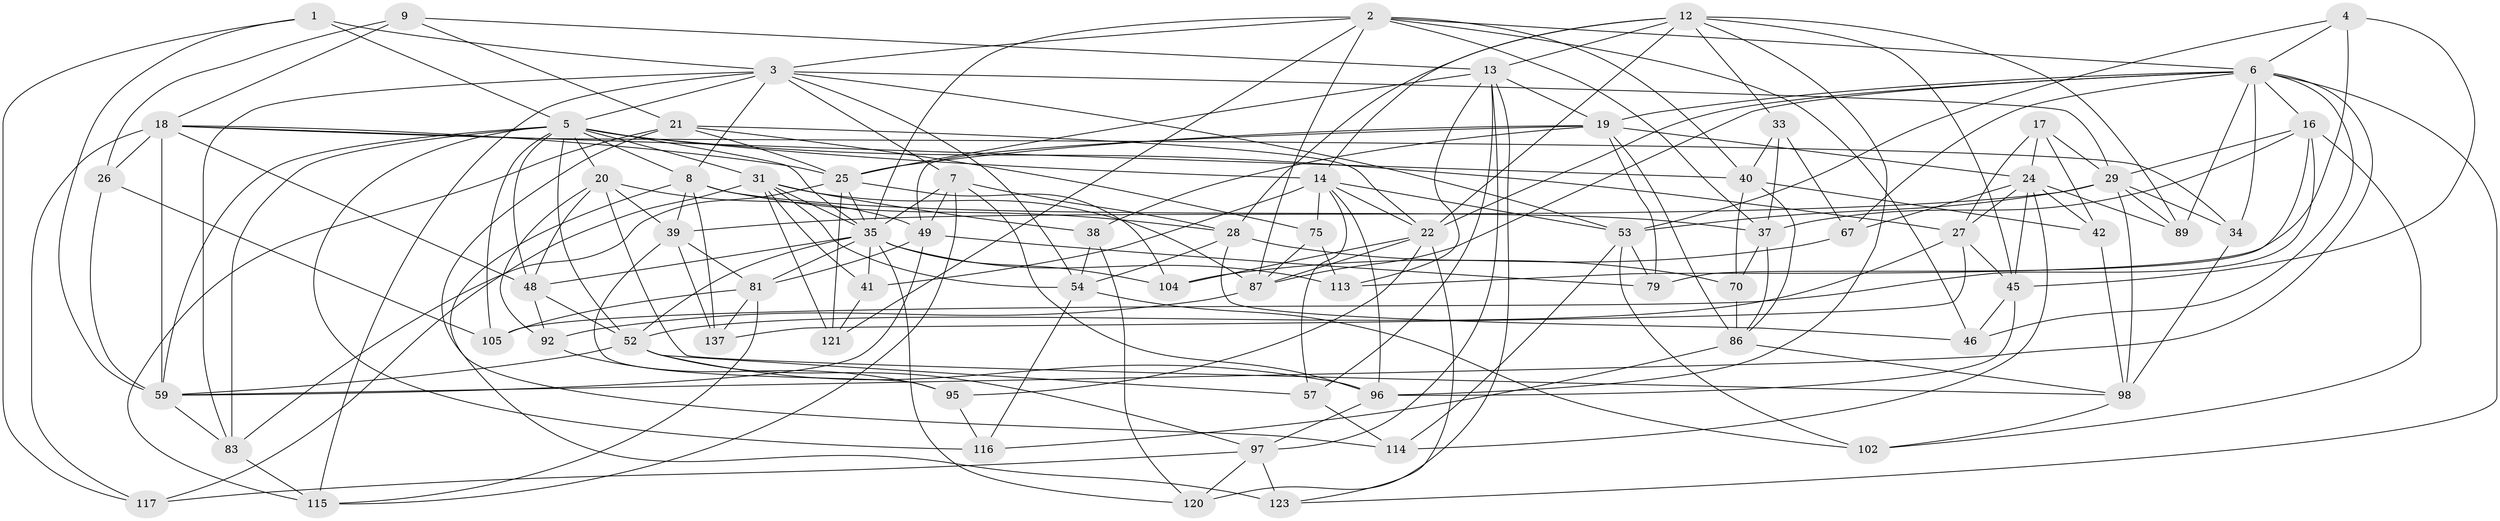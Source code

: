 // original degree distribution, {4: 1.0}
// Generated by graph-tools (version 1.1) at 2025/16/03/09/25 04:16:14]
// undirected, 70 vertices, 205 edges
graph export_dot {
graph [start="1"]
  node [color=gray90,style=filled];
  1;
  2 [super="+93+74"];
  3 [super="+125+44+32"];
  4;
  5 [super="+11+47"];
  6 [super="+140+15+10"];
  7 [super="+55"];
  8 [super="+132+119"];
  9;
  12 [super="+138+133"];
  13 [super="+112+110"];
  14 [super="+23"];
  16 [super="+61"];
  17;
  18 [super="+36"];
  19 [super="+65+122"];
  20 [super="+72"];
  21 [super="+50"];
  22 [super="+88+108"];
  24 [super="+68+134"];
  25 [super="+69+82"];
  26;
  27 [super="+76"];
  28 [super="+135"];
  29 [super="+56+43"];
  31 [super="+66+63"];
  33;
  34;
  35 [super="+58+64"];
  37 [super="+136"];
  38;
  39 [super="+109"];
  40 [super="+139"];
  41;
  42;
  45 [super="+103"];
  46;
  48 [super="+130"];
  49 [super="+131"];
  52 [super="+62+84"];
  53 [super="+60"];
  54 [super="+77"];
  57;
  59 [super="+106"];
  67;
  70 [super="+118"];
  75;
  79;
  81 [super="+85"];
  83 [super="+111"];
  86 [super="+90+91"];
  87 [super="+128"];
  89;
  92;
  95;
  96 [super="+126"];
  97 [super="+127"];
  98 [super="+100"];
  102;
  104;
  105;
  113;
  114;
  115 [super="+124"];
  116;
  117;
  120;
  121;
  123;
  137;
  1 -- 117;
  1 -- 59;
  1 -- 3;
  1 -- 5;
  2 -- 87;
  2 -- 40;
  2 -- 121;
  2 -- 35;
  2 -- 37;
  2 -- 3;
  2 -- 46;
  2 -- 6;
  3 -- 54;
  3 -- 7;
  3 -- 115 [weight=2];
  3 -- 8;
  3 -- 29;
  3 -- 53 [weight=2];
  3 -- 5;
  3 -- 83;
  4 -- 45;
  4 -- 113;
  4 -- 53;
  4 -- 6;
  5 -- 27;
  5 -- 8 [weight=2];
  5 -- 59;
  5 -- 31;
  5 -- 35;
  5 -- 105;
  5 -- 14;
  5 -- 48;
  5 -- 83 [weight=2];
  5 -- 20;
  5 -- 116;
  5 -- 52;
  6 -- 34;
  6 -- 89;
  6 -- 123;
  6 -- 16;
  6 -- 87;
  6 -- 19;
  6 -- 67;
  6 -- 22;
  6 -- 59;
  6 -- 46;
  7 -- 96;
  7 -- 28;
  7 -- 115;
  7 -- 49;
  7 -- 35;
  8 -- 123;
  8 -- 39;
  8 -- 28;
  8 -- 137;
  8 -- 37;
  9 -- 21;
  9 -- 26;
  9 -- 18;
  9 -- 13;
  12 -- 13;
  12 -- 96;
  12 -- 33;
  12 -- 28;
  12 -- 22;
  12 -- 89;
  12 -- 45;
  12 -- 14;
  13 -- 113;
  13 -- 57;
  13 -- 25;
  13 -- 120;
  13 -- 97;
  13 -- 19;
  14 -- 75;
  14 -- 41;
  14 -- 57;
  14 -- 22;
  14 -- 96;
  14 -- 53;
  16 -- 79;
  16 -- 29;
  16 -- 105;
  16 -- 37;
  16 -- 102;
  17 -- 27;
  17 -- 24;
  17 -- 42;
  17 -- 29;
  18 -- 34;
  18 -- 117;
  18 -- 40;
  18 -- 26;
  18 -- 48;
  18 -- 25;
  18 -- 59;
  19 -- 38;
  19 -- 24;
  19 -- 49;
  19 -- 25;
  19 -- 79;
  19 -- 86;
  20 -- 98;
  20 -- 92;
  20 -- 49;
  20 -- 39;
  20 -- 48;
  21 -- 115;
  21 -- 25;
  21 -- 114;
  21 -- 75;
  21 -- 22;
  22 -- 104;
  22 -- 95;
  22 -- 123;
  22 -- 87;
  24 -- 45;
  24 -- 42;
  24 -- 114;
  24 -- 89;
  24 -- 67;
  24 -- 27;
  25 -- 104;
  25 -- 121;
  25 -- 35;
  25 -- 83;
  26 -- 105;
  26 -- 59;
  27 -- 45;
  27 -- 137;
  27 -- 52;
  28 -- 46;
  28 -- 70;
  28 -- 54;
  29 -- 34;
  29 -- 39;
  29 -- 53;
  29 -- 89;
  29 -- 98;
  31 -- 121;
  31 -- 117;
  31 -- 41;
  31 -- 87;
  31 -- 38;
  31 -- 54;
  31 -- 35;
  33 -- 67;
  33 -- 40;
  33 -- 37;
  34 -- 98;
  35 -- 120;
  35 -- 104;
  35 -- 48;
  35 -- 113;
  35 -- 41;
  35 -- 52;
  35 -- 81;
  37 -- 86;
  37 -- 70;
  38 -- 54;
  38 -- 120;
  39 -- 81;
  39 -- 137;
  39 -- 95;
  40 -- 42;
  40 -- 86;
  40 -- 70;
  41 -- 121;
  42 -- 98;
  45 -- 46;
  45 -- 96;
  48 -- 92;
  48 -- 52;
  49 -- 79;
  49 -- 59;
  49 -- 81;
  52 -- 96;
  52 -- 57;
  52 -- 97;
  52 -- 59;
  53 -- 114;
  53 -- 79;
  53 -- 102;
  54 -- 102;
  54 -- 116;
  57 -- 114;
  59 -- 83;
  67 -- 104;
  70 -- 86 [weight=3];
  75 -- 113;
  75 -- 87;
  81 -- 137;
  81 -- 115;
  81 -- 105;
  83 -- 115;
  86 -- 116;
  86 -- 98;
  87 -- 92;
  92 -- 95;
  95 -- 116;
  96 -- 97;
  97 -- 120;
  97 -- 123;
  97 -- 117;
  98 -- 102;
}
